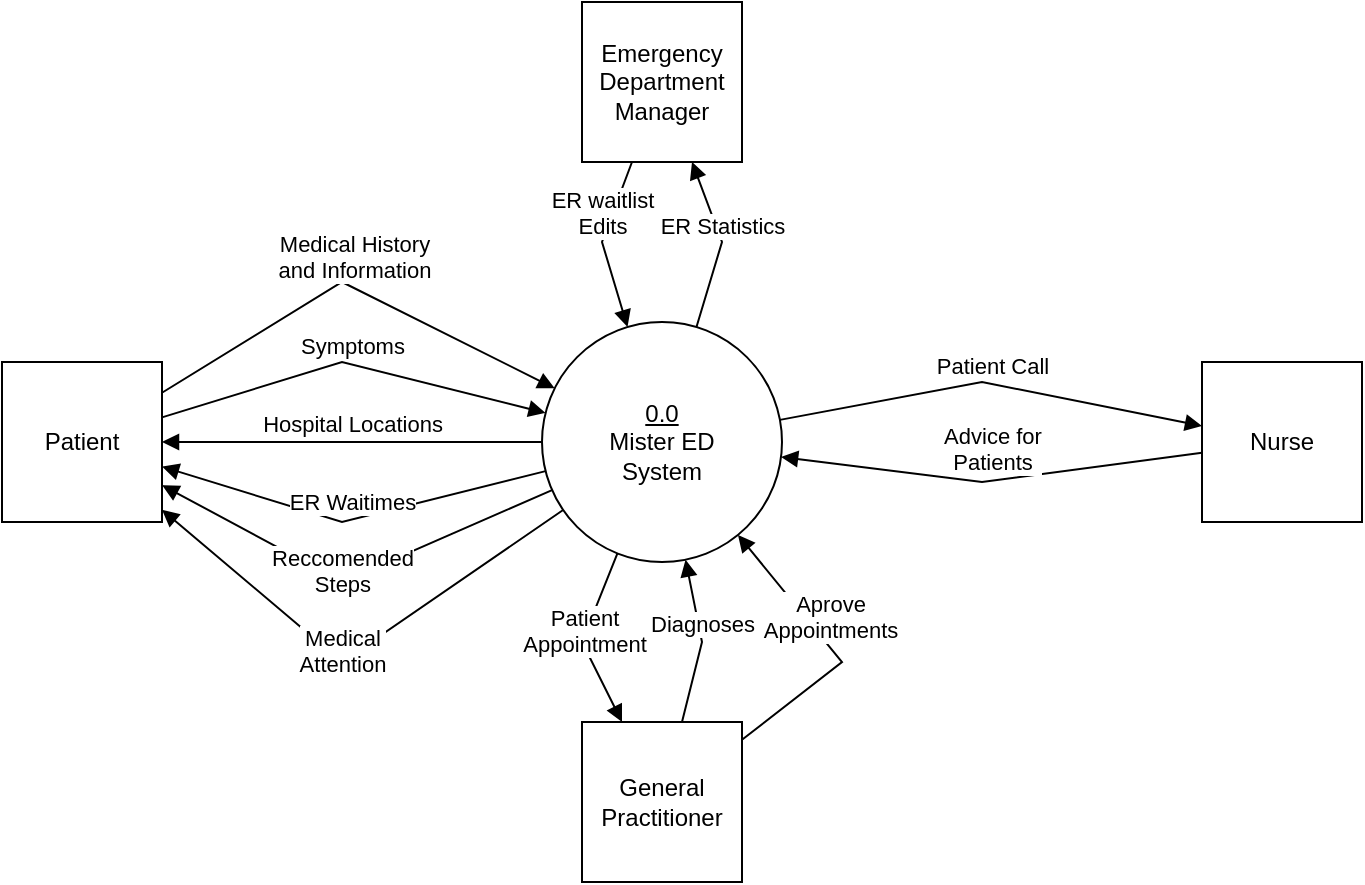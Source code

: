 <mxfile version="24.7.17">
  <diagram name="Page-1" id="wVYBC4rcMu2nw_acVL41">
    <mxGraphModel dx="794" dy="420" grid="1" gridSize="10" guides="1" tooltips="1" connect="1" arrows="1" fold="1" page="1" pageScale="1" pageWidth="850" pageHeight="1100" math="0" shadow="0">
      <root>
        <mxCell id="0" />
        <mxCell id="1" parent="0" />
        <mxCell id="YmnD2H-DsPDv7kOZWSRZ-1" value="&lt;div&gt;&lt;u&gt;0.0&lt;/u&gt;&lt;/div&gt;Mister ED&lt;div&gt;System&lt;/div&gt;" style="ellipse;whiteSpace=wrap;html=1;aspect=fixed;" parent="1" vertex="1">
          <mxGeometry x="340" y="210" width="120" height="120" as="geometry" />
        </mxCell>
        <mxCell id="YmnD2H-DsPDv7kOZWSRZ-2" value="Patient" style="whiteSpace=wrap;html=1;aspect=fixed;" parent="1" vertex="1">
          <mxGeometry x="70" y="230" width="80" height="80" as="geometry" />
        </mxCell>
        <mxCell id="YmnD2H-DsPDv7kOZWSRZ-3" value="Nurse" style="whiteSpace=wrap;html=1;aspect=fixed;" parent="1" vertex="1">
          <mxGeometry x="670" y="230" width="80" height="80" as="geometry" />
        </mxCell>
        <mxCell id="YmnD2H-DsPDv7kOZWSRZ-5" value="General Practitioner" style="whiteSpace=wrap;html=1;aspect=fixed;" parent="1" vertex="1">
          <mxGeometry x="360" y="410" width="80" height="80" as="geometry" />
        </mxCell>
        <mxCell id="YmnD2H-DsPDv7kOZWSRZ-6" value="Emergency Department Manager" style="whiteSpace=wrap;html=1;aspect=fixed;" parent="1" vertex="1">
          <mxGeometry x="360" y="50" width="80" height="80" as="geometry" />
        </mxCell>
        <mxCell id="YmnD2H-DsPDv7kOZWSRZ-9" value="Symptoms" style="html=1;verticalAlign=bottom;endArrow=block;curved=0;rounded=0;" parent="1" source="YmnD2H-DsPDv7kOZWSRZ-2" target="YmnD2H-DsPDv7kOZWSRZ-1" edge="1">
          <mxGeometry width="80" relative="1" as="geometry">
            <mxPoint x="210" y="240" as="sourcePoint" />
            <mxPoint x="290" y="240" as="targetPoint" />
            <Array as="points">
              <mxPoint x="240" y="230" />
            </Array>
          </mxGeometry>
        </mxCell>
        <mxCell id="YmnD2H-DsPDv7kOZWSRZ-10" value="ER Waitimes" style="html=1;verticalAlign=bottom;endArrow=block;curved=0;rounded=0;" parent="1" source="YmnD2H-DsPDv7kOZWSRZ-1" target="YmnD2H-DsPDv7kOZWSRZ-2" edge="1">
          <mxGeometry width="80" relative="1" as="geometry">
            <mxPoint x="200" y="330" as="sourcePoint" />
            <mxPoint x="280" y="330" as="targetPoint" />
            <Array as="points">
              <mxPoint x="240" y="310" />
            </Array>
          </mxGeometry>
        </mxCell>
        <mxCell id="YmnD2H-DsPDv7kOZWSRZ-11" value="Hospital Locations" style="html=1;verticalAlign=bottom;endArrow=block;curved=0;rounded=0;" parent="1" source="YmnD2H-DsPDv7kOZWSRZ-1" target="YmnD2H-DsPDv7kOZWSRZ-2" edge="1">
          <mxGeometry width="80" relative="1" as="geometry">
            <mxPoint x="200" y="380" as="sourcePoint" />
            <mxPoint x="280" y="380" as="targetPoint" />
          </mxGeometry>
        </mxCell>
        <mxCell id="YmnD2H-DsPDv7kOZWSRZ-12" value="Medical History&lt;div&gt;and Information&lt;/div&gt;" style="html=1;verticalAlign=bottom;endArrow=block;curved=0;rounded=0;" parent="1" source="YmnD2H-DsPDv7kOZWSRZ-2" target="YmnD2H-DsPDv7kOZWSRZ-1" edge="1">
          <mxGeometry width="80" relative="1" as="geometry">
            <mxPoint x="150" y="170" as="sourcePoint" />
            <mxPoint x="230" y="170" as="targetPoint" />
            <Array as="points">
              <mxPoint x="240" y="190" />
            </Array>
          </mxGeometry>
        </mxCell>
        <mxCell id="YmnD2H-DsPDv7kOZWSRZ-13" value="Patient Call" style="html=1;verticalAlign=bottom;endArrow=block;curved=0;rounded=0;" parent="1" source="YmnD2H-DsPDv7kOZWSRZ-1" target="YmnD2H-DsPDv7kOZWSRZ-3" edge="1">
          <mxGeometry width="80" relative="1" as="geometry">
            <mxPoint x="510" y="220" as="sourcePoint" />
            <mxPoint x="590" y="220" as="targetPoint" />
            <Array as="points">
              <mxPoint x="560" y="240" />
            </Array>
          </mxGeometry>
        </mxCell>
        <mxCell id="YmnD2H-DsPDv7kOZWSRZ-14" value="Advice for&lt;div&gt;Patients&lt;/div&gt;" style="html=1;verticalAlign=bottom;endArrow=block;curved=0;rounded=0;" parent="1" source="YmnD2H-DsPDv7kOZWSRZ-3" target="YmnD2H-DsPDv7kOZWSRZ-1" edge="1">
          <mxGeometry width="80" relative="1" as="geometry">
            <mxPoint x="470" y="330" as="sourcePoint" />
            <mxPoint x="550" y="330" as="targetPoint" />
            <Array as="points">
              <mxPoint x="560" y="290" />
            </Array>
          </mxGeometry>
        </mxCell>
        <mxCell id="YmnD2H-DsPDv7kOZWSRZ-16" value="Diagnoses" style="html=1;verticalAlign=bottom;endArrow=block;curved=0;rounded=0;" parent="1" source="YmnD2H-DsPDv7kOZWSRZ-5" target="YmnD2H-DsPDv7kOZWSRZ-1" edge="1">
          <mxGeometry width="80" relative="1" as="geometry">
            <mxPoint x="470" y="160" as="sourcePoint" />
            <mxPoint x="550" y="160" as="targetPoint" />
            <Array as="points">
              <mxPoint x="420" y="370" />
            </Array>
          </mxGeometry>
        </mxCell>
        <mxCell id="YmnD2H-DsPDv7kOZWSRZ-17" value="Patient&lt;div&gt;Appointment&lt;/div&gt;" style="html=1;verticalAlign=bottom;endArrow=block;curved=0;rounded=0;" parent="1" source="YmnD2H-DsPDv7kOZWSRZ-1" target="YmnD2H-DsPDv7kOZWSRZ-5" edge="1">
          <mxGeometry x="0.234" y="-4" width="80" relative="1" as="geometry">
            <mxPoint x="240" y="330" as="sourcePoint" />
            <mxPoint x="320" y="330" as="targetPoint" />
            <Array as="points">
              <mxPoint x="360" y="370" />
            </Array>
            <mxPoint as="offset" />
          </mxGeometry>
        </mxCell>
        <mxCell id="YmnD2H-DsPDv7kOZWSRZ-18" value="ER waitlist&lt;div&gt;Edits&lt;/div&gt;" style="html=1;verticalAlign=bottom;endArrow=block;curved=0;rounded=0;" parent="1" source="YmnD2H-DsPDv7kOZWSRZ-6" target="YmnD2H-DsPDv7kOZWSRZ-1" edge="1">
          <mxGeometry width="80" relative="1" as="geometry">
            <mxPoint x="390" y="170" as="sourcePoint" />
            <mxPoint x="470" y="170" as="targetPoint" />
            <Array as="points">
              <mxPoint x="370" y="170" />
            </Array>
          </mxGeometry>
        </mxCell>
        <mxCell id="YmnD2H-DsPDv7kOZWSRZ-19" value="ER Statistics" style="html=1;verticalAlign=bottom;endArrow=block;curved=0;rounded=0;" parent="1" source="YmnD2H-DsPDv7kOZWSRZ-1" target="YmnD2H-DsPDv7kOZWSRZ-6" edge="1">
          <mxGeometry width="80" relative="1" as="geometry">
            <mxPoint x="450" y="170" as="sourcePoint" />
            <mxPoint x="530" y="170" as="targetPoint" />
            <Array as="points">
              <mxPoint x="430" y="170" />
            </Array>
          </mxGeometry>
        </mxCell>
        <mxCell id="6AsKHR8IywjmqEPWiZ_l-1" value="Reccomended&lt;div&gt;Steps&lt;/div&gt;" style="html=1;verticalAlign=bottom;endArrow=block;curved=0;rounded=0;" edge="1" parent="1" source="YmnD2H-DsPDv7kOZWSRZ-1" target="YmnD2H-DsPDv7kOZWSRZ-2">
          <mxGeometry x="0.057" y="10" width="80" relative="1" as="geometry">
            <mxPoint x="190" y="390" as="sourcePoint" />
            <mxPoint x="270" y="390" as="targetPoint" />
            <Array as="points">
              <mxPoint x="240" y="340" />
            </Array>
            <mxPoint x="5" y="1" as="offset" />
          </mxGeometry>
        </mxCell>
        <mxCell id="6AsKHR8IywjmqEPWiZ_l-2" value="Medical&lt;div&gt;Attention&lt;/div&gt;" style="html=1;verticalAlign=bottom;endArrow=block;curved=0;rounded=0;" edge="1" parent="1" source="YmnD2H-DsPDv7kOZWSRZ-1" target="YmnD2H-DsPDv7kOZWSRZ-2">
          <mxGeometry x="0.065" y="10" width="80" relative="1" as="geometry">
            <mxPoint x="190" y="380" as="sourcePoint" />
            <mxPoint x="270" y="380" as="targetPoint" />
            <Array as="points">
              <mxPoint x="240" y="380" />
            </Array>
            <mxPoint x="6" y="2" as="offset" />
          </mxGeometry>
        </mxCell>
        <mxCell id="6AsKHR8IywjmqEPWiZ_l-3" value="Aprove&lt;div&gt;Appointments&lt;/div&gt;" style="html=1;verticalAlign=bottom;endArrow=block;curved=0;rounded=0;" edge="1" parent="1" source="YmnD2H-DsPDv7kOZWSRZ-5" target="YmnD2H-DsPDv7kOZWSRZ-1">
          <mxGeometry width="80" relative="1" as="geometry">
            <mxPoint x="460" y="410" as="sourcePoint" />
            <mxPoint x="540" y="410" as="targetPoint" />
            <Array as="points">
              <mxPoint x="490" y="380" />
            </Array>
          </mxGeometry>
        </mxCell>
      </root>
    </mxGraphModel>
  </diagram>
</mxfile>
